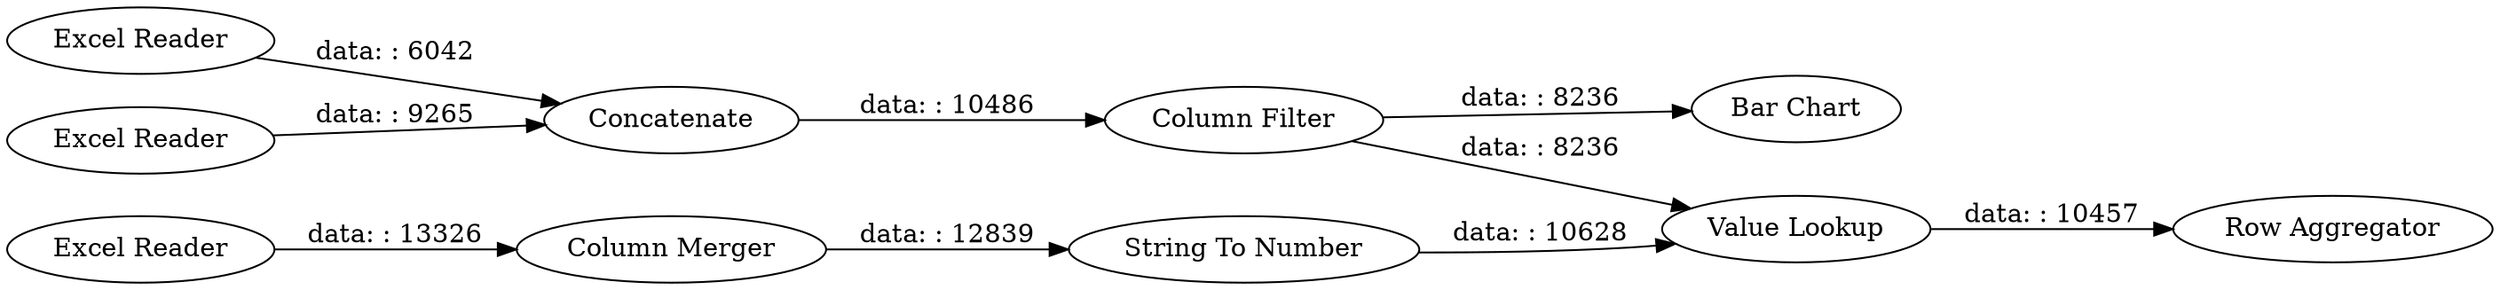 digraph {
	"-6468988050388440263_2" [label="Excel Reader"]
	"-6468988050388440263_9" [label="String To Number"]
	"-6468988050388440263_8" [label="Row Aggregator"]
	"-6468988050388440263_7" [label="Value Lookup"]
	"-6468988050388440263_4" [label="Column Filter"]
	"-6468988050388440263_3" [label=Concatenate]
	"-6468988050388440263_5" [label="Excel Reader"]
	"-6468988050388440263_6" [label="Column Merger"]
	"-6468988050388440263_1" [label="Excel Reader"]
	"-6468988050388440263_10" [label="Bar Chart"]
	"-6468988050388440263_7" -> "-6468988050388440263_8" [label="data: : 10457"]
	"-6468988050388440263_3" -> "-6468988050388440263_4" [label="data: : 10486"]
	"-6468988050388440263_4" -> "-6468988050388440263_7" [label="data: : 8236"]
	"-6468988050388440263_9" -> "-6468988050388440263_7" [label="data: : 10628"]
	"-6468988050388440263_4" -> "-6468988050388440263_10" [label="data: : 8236"]
	"-6468988050388440263_1" -> "-6468988050388440263_3" [label="data: : 6042"]
	"-6468988050388440263_6" -> "-6468988050388440263_9" [label="data: : 12839"]
	"-6468988050388440263_2" -> "-6468988050388440263_3" [label="data: : 9265"]
	"-6468988050388440263_5" -> "-6468988050388440263_6" [label="data: : 13326"]
	rankdir=LR
}
